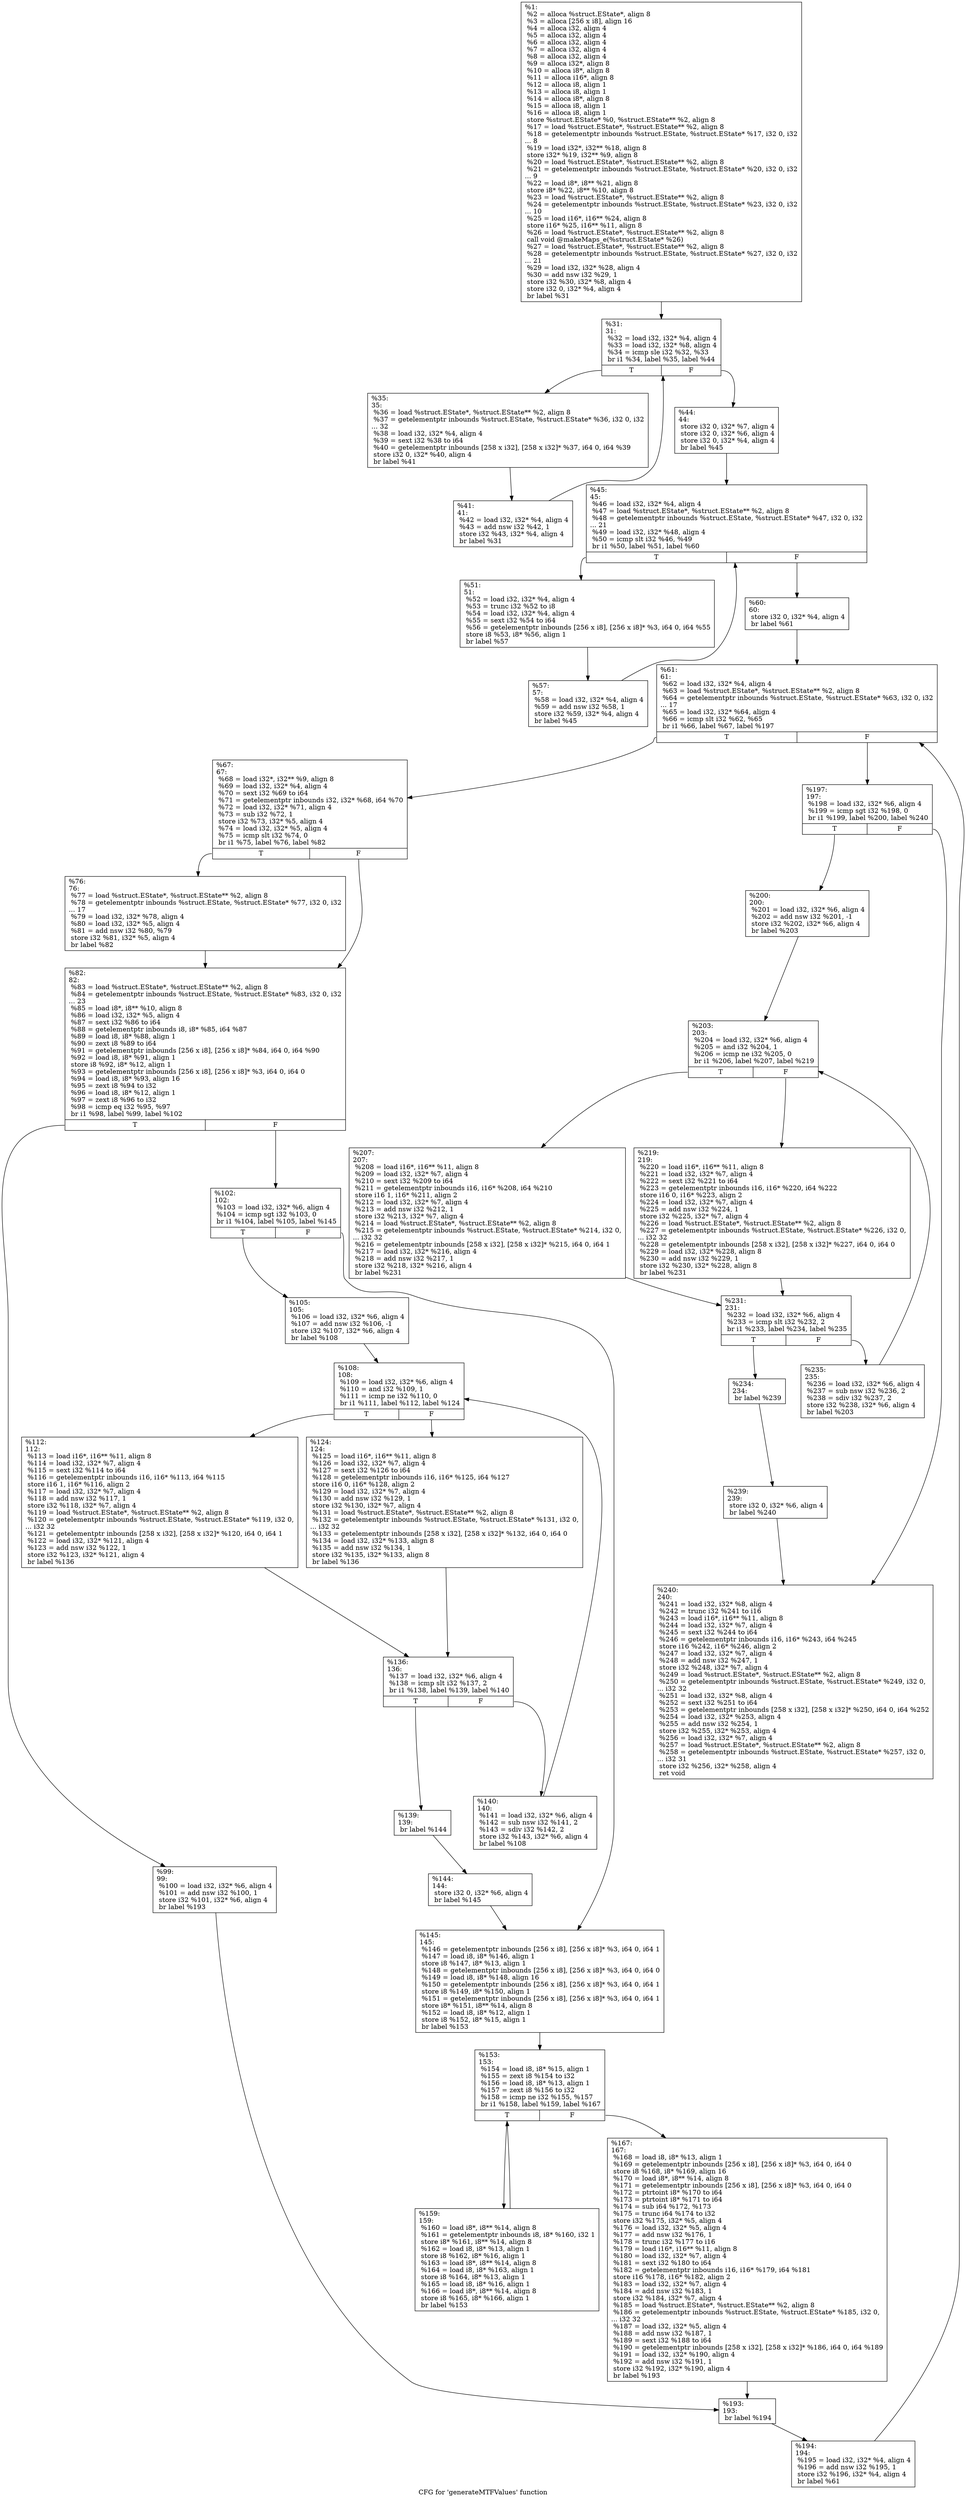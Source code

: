 digraph "CFG for 'generateMTFValues' function" {
	label="CFG for 'generateMTFValues' function";

	Node0xa9aa70 [shape=record,label="{%1:\l  %2 = alloca %struct.EState*, align 8\l  %3 = alloca [256 x i8], align 16\l  %4 = alloca i32, align 4\l  %5 = alloca i32, align 4\l  %6 = alloca i32, align 4\l  %7 = alloca i32, align 4\l  %8 = alloca i32, align 4\l  %9 = alloca i32*, align 8\l  %10 = alloca i8*, align 8\l  %11 = alloca i16*, align 8\l  %12 = alloca i8, align 1\l  %13 = alloca i8, align 1\l  %14 = alloca i8*, align 8\l  %15 = alloca i8, align 1\l  %16 = alloca i8, align 1\l  store %struct.EState* %0, %struct.EState** %2, align 8\l  %17 = load %struct.EState*, %struct.EState** %2, align 8\l  %18 = getelementptr inbounds %struct.EState, %struct.EState* %17, i32 0, i32\l... 8\l  %19 = load i32*, i32** %18, align 8\l  store i32* %19, i32** %9, align 8\l  %20 = load %struct.EState*, %struct.EState** %2, align 8\l  %21 = getelementptr inbounds %struct.EState, %struct.EState* %20, i32 0, i32\l... 9\l  %22 = load i8*, i8** %21, align 8\l  store i8* %22, i8** %10, align 8\l  %23 = load %struct.EState*, %struct.EState** %2, align 8\l  %24 = getelementptr inbounds %struct.EState, %struct.EState* %23, i32 0, i32\l... 10\l  %25 = load i16*, i16** %24, align 8\l  store i16* %25, i16** %11, align 8\l  %26 = load %struct.EState*, %struct.EState** %2, align 8\l  call void @makeMaps_e(%struct.EState* %26)\l  %27 = load %struct.EState*, %struct.EState** %2, align 8\l  %28 = getelementptr inbounds %struct.EState, %struct.EState* %27, i32 0, i32\l... 21\l  %29 = load i32, i32* %28, align 4\l  %30 = add nsw i32 %29, 1\l  store i32 %30, i32* %8, align 4\l  store i32 0, i32* %4, align 4\l  br label %31\l}"];
	Node0xa9aa70 -> Node0xa9bb10;
	Node0xa9bb10 [shape=record,label="{%31:\l31:                                               \l  %32 = load i32, i32* %4, align 4\l  %33 = load i32, i32* %8, align 4\l  %34 = icmp sle i32 %32, %33\l  br i1 %34, label %35, label %44\l|{<s0>T|<s1>F}}"];
	Node0xa9bb10:s0 -> Node0xa9bcf0;
	Node0xa9bb10:s1 -> Node0xa9bd40;
	Node0xa9bcf0 [shape=record,label="{%35:\l35:                                               \l  %36 = load %struct.EState*, %struct.EState** %2, align 8\l  %37 = getelementptr inbounds %struct.EState, %struct.EState* %36, i32 0, i32\l... 32\l  %38 = load i32, i32* %4, align 4\l  %39 = sext i32 %38 to i64\l  %40 = getelementptr inbounds [258 x i32], [258 x i32]* %37, i64 0, i64 %39\l  store i32 0, i32* %40, align 4\l  br label %41\l}"];
	Node0xa9bcf0 -> Node0xa9c140;
	Node0xa9c140 [shape=record,label="{%41:\l41:                                               \l  %42 = load i32, i32* %4, align 4\l  %43 = add nsw i32 %42, 1\l  store i32 %43, i32* %4, align 4\l  br label %31\l}"];
	Node0xa9c140 -> Node0xa9bb10;
	Node0xa9bd40 [shape=record,label="{%44:\l44:                                               \l  store i32 0, i32* %7, align 4\l  store i32 0, i32* %6, align 4\l  store i32 0, i32* %4, align 4\l  br label %45\l}"];
	Node0xa9bd40 -> Node0xa9c520;
	Node0xa9c520 [shape=record,label="{%45:\l45:                                               \l  %46 = load i32, i32* %4, align 4\l  %47 = load %struct.EState*, %struct.EState** %2, align 8\l  %48 = getelementptr inbounds %struct.EState, %struct.EState* %47, i32 0, i32\l... 21\l  %49 = load i32, i32* %48, align 4\l  %50 = icmp slt i32 %46, %49\l  br i1 %50, label %51, label %60\l|{<s0>T|<s1>F}}"];
	Node0xa9c520:s0 -> Node0xa9c800;
	Node0xa9c520:s1 -> Node0xa9c850;
	Node0xa9c800 [shape=record,label="{%51:\l51:                                               \l  %52 = load i32, i32* %4, align 4\l  %53 = trunc i32 %52 to i8\l  %54 = load i32, i32* %4, align 4\l  %55 = sext i32 %54 to i64\l  %56 = getelementptr inbounds [256 x i8], [256 x i8]* %3, i64 0, i64 %55\l  store i8 %53, i8* %56, align 1\l  br label %57\l}"];
	Node0xa9c800 -> Node0xa9cbd0;
	Node0xa9cbd0 [shape=record,label="{%57:\l57:                                               \l  %58 = load i32, i32* %4, align 4\l  %59 = add nsw i32 %58, 1\l  store i32 %59, i32* %4, align 4\l  br label %45\l}"];
	Node0xa9cbd0 -> Node0xa9c520;
	Node0xa9c850 [shape=record,label="{%60:\l60:                                               \l  store i32 0, i32* %4, align 4\l  br label %61\l}"];
	Node0xa9c850 -> Node0xa9ceb0;
	Node0xa9ceb0 [shape=record,label="{%61:\l61:                                               \l  %62 = load i32, i32* %4, align 4\l  %63 = load %struct.EState*, %struct.EState** %2, align 8\l  %64 = getelementptr inbounds %struct.EState, %struct.EState* %63, i32 0, i32\l... 17\l  %65 = load i32, i32* %64, align 4\l  %66 = icmp slt i32 %62, %65\l  br i1 %66, label %67, label %197\l|{<s0>T|<s1>F}}"];
	Node0xa9ceb0:s0 -> Node0xa9d190;
	Node0xa9ceb0:s1 -> Node0xa9d1e0;
	Node0xa9d190 [shape=record,label="{%67:\l67:                                               \l  %68 = load i32*, i32** %9, align 8\l  %69 = load i32, i32* %4, align 4\l  %70 = sext i32 %69 to i64\l  %71 = getelementptr inbounds i32, i32* %68, i64 %70\l  %72 = load i32, i32* %71, align 4\l  %73 = sub i32 %72, 1\l  store i32 %73, i32* %5, align 4\l  %74 = load i32, i32* %5, align 4\l  %75 = icmp slt i32 %74, 0\l  br i1 %75, label %76, label %82\l|{<s0>T|<s1>F}}"];
	Node0xa9d190:s0 -> Node0xa9d680;
	Node0xa9d190:s1 -> Node0xa9d6d0;
	Node0xa9d680 [shape=record,label="{%76:\l76:                                               \l  %77 = load %struct.EState*, %struct.EState** %2, align 8\l  %78 = getelementptr inbounds %struct.EState, %struct.EState* %77, i32 0, i32\l... 17\l  %79 = load i32, i32* %78, align 4\l  %80 = load i32, i32* %5, align 4\l  %81 = add nsw i32 %80, %79\l  store i32 %81, i32* %5, align 4\l  br label %82\l}"];
	Node0xa9d680 -> Node0xa9d6d0;
	Node0xa9d6d0 [shape=record,label="{%82:\l82:                                               \l  %83 = load %struct.EState*, %struct.EState** %2, align 8\l  %84 = getelementptr inbounds %struct.EState, %struct.EState* %83, i32 0, i32\l... 23\l  %85 = load i8*, i8** %10, align 8\l  %86 = load i32, i32* %5, align 4\l  %87 = sext i32 %86 to i64\l  %88 = getelementptr inbounds i8, i8* %85, i64 %87\l  %89 = load i8, i8* %88, align 1\l  %90 = zext i8 %89 to i64\l  %91 = getelementptr inbounds [256 x i8], [256 x i8]* %84, i64 0, i64 %90\l  %92 = load i8, i8* %91, align 1\l  store i8 %92, i8* %12, align 1\l  %93 = getelementptr inbounds [256 x i8], [256 x i8]* %3, i64 0, i64 0\l  %94 = load i8, i8* %93, align 16\l  %95 = zext i8 %94 to i32\l  %96 = load i8, i8* %12, align 1\l  %97 = zext i8 %96 to i32\l  %98 = icmp eq i32 %95, %97\l  br i1 %98, label %99, label %102\l|{<s0>T|<s1>F}}"];
	Node0xa9d6d0:s0 -> Node0xa9e270;
	Node0xa9d6d0:s1 -> Node0xa9e2c0;
	Node0xa9e270 [shape=record,label="{%99:\l99:                                               \l  %100 = load i32, i32* %6, align 4\l  %101 = add nsw i32 %100, 1\l  store i32 %101, i32* %6, align 4\l  br label %193\l}"];
	Node0xa9e270 -> Node0xa9e4f0;
	Node0xa9e2c0 [shape=record,label="{%102:\l102:                                              \l  %103 = load i32, i32* %6, align 4\l  %104 = icmp sgt i32 %103, 0\l  br i1 %104, label %105, label %145\l|{<s0>T|<s1>F}}"];
	Node0xa9e2c0:s0 -> Node0xa9e670;
	Node0xa9e2c0:s1 -> Node0xa9e6c0;
	Node0xa9e670 [shape=record,label="{%105:\l105:                                              \l  %106 = load i32, i32* %6, align 4\l  %107 = add nsw i32 %106, -1\l  store i32 %107, i32* %6, align 4\l  br label %108\l}"];
	Node0xa9e670 -> Node0xa9e930;
	Node0xa9e930 [shape=record,label="{%108:\l108:                                              \l  %109 = load i32, i32* %6, align 4\l  %110 = and i32 %109, 1\l  %111 = icmp ne i32 %110, 0\l  br i1 %111, label %112, label %124\l|{<s0>T|<s1>F}}"];
	Node0xa9e930:s0 -> Node0xa9eb20;
	Node0xa9e930:s1 -> Node0xa9eb70;
	Node0xa9eb20 [shape=record,label="{%112:\l112:                                              \l  %113 = load i16*, i16** %11, align 8\l  %114 = load i32, i32* %7, align 4\l  %115 = sext i32 %114 to i64\l  %116 = getelementptr inbounds i16, i16* %113, i64 %115\l  store i16 1, i16* %116, align 2\l  %117 = load i32, i32* %7, align 4\l  %118 = add nsw i32 %117, 1\l  store i32 %118, i32* %7, align 4\l  %119 = load %struct.EState*, %struct.EState** %2, align 8\l  %120 = getelementptr inbounds %struct.EState, %struct.EState* %119, i32 0,\l... i32 32\l  %121 = getelementptr inbounds [258 x i32], [258 x i32]* %120, i64 0, i64 1\l  %122 = load i32, i32* %121, align 4\l  %123 = add nsw i32 %122, 1\l  store i32 %123, i32* %121, align 4\l  br label %136\l}"];
	Node0xa9eb20 -> Node0xa9f320;
	Node0xa9eb70 [shape=record,label="{%124:\l124:                                              \l  %125 = load i16*, i16** %11, align 8\l  %126 = load i32, i32* %7, align 4\l  %127 = sext i32 %126 to i64\l  %128 = getelementptr inbounds i16, i16* %125, i64 %127\l  store i16 0, i16* %128, align 2\l  %129 = load i32, i32* %7, align 4\l  %130 = add nsw i32 %129, 1\l  store i32 %130, i32* %7, align 4\l  %131 = load %struct.EState*, %struct.EState** %2, align 8\l  %132 = getelementptr inbounds %struct.EState, %struct.EState* %131, i32 0,\l... i32 32\l  %133 = getelementptr inbounds [258 x i32], [258 x i32]* %132, i64 0, i64 0\l  %134 = load i32, i32* %133, align 8\l  %135 = add nsw i32 %134, 1\l  store i32 %135, i32* %133, align 8\l  br label %136\l}"];
	Node0xa9eb70 -> Node0xa9f320;
	Node0xa9f320 [shape=record,label="{%136:\l136:                                              \l  %137 = load i32, i32* %6, align 4\l  %138 = icmp slt i32 %137, 2\l  br i1 %138, label %139, label %140\l|{<s0>T|<s1>F}}"];
	Node0xa9f320:s0 -> Node0xaa0370;
	Node0xa9f320:s1 -> Node0xaa03c0;
	Node0xaa0370 [shape=record,label="{%139:\l139:                                              \l  br label %144\l}"];
	Node0xaa0370 -> Node0xaa04a0;
	Node0xaa03c0 [shape=record,label="{%140:\l140:                                              \l  %141 = load i32, i32* %6, align 4\l  %142 = sub nsw i32 %141, 2\l  %143 = sdiv i32 %142, 2\l  store i32 %143, i32* %6, align 4\l  br label %108\l}"];
	Node0xaa03c0 -> Node0xa9e930;
	Node0xaa04a0 [shape=record,label="{%144:\l144:                                              \l  store i32 0, i32* %6, align 4\l  br label %145\l}"];
	Node0xaa04a0 -> Node0xa9e6c0;
	Node0xa9e6c0 [shape=record,label="{%145:\l145:                                              \l  %146 = getelementptr inbounds [256 x i8], [256 x i8]* %3, i64 0, i64 1\l  %147 = load i8, i8* %146, align 1\l  store i8 %147, i8* %13, align 1\l  %148 = getelementptr inbounds [256 x i8], [256 x i8]* %3, i64 0, i64 0\l  %149 = load i8, i8* %148, align 16\l  %150 = getelementptr inbounds [256 x i8], [256 x i8]* %3, i64 0, i64 1\l  store i8 %149, i8* %150, align 1\l  %151 = getelementptr inbounds [256 x i8], [256 x i8]* %3, i64 0, i64 1\l  store i8* %151, i8** %14, align 8\l  %152 = load i8, i8* %12, align 1\l  store i8 %152, i8* %15, align 1\l  br label %153\l}"];
	Node0xa9e6c0 -> Node0xaa0df0;
	Node0xaa0df0 [shape=record,label="{%153:\l153:                                              \l  %154 = load i8, i8* %15, align 1\l  %155 = zext i8 %154 to i32\l  %156 = load i8, i8* %13, align 1\l  %157 = zext i8 %156 to i32\l  %158 = icmp ne i32 %155, %157\l  br i1 %158, label %159, label %167\l|{<s0>T|<s1>F}}"];
	Node0xaa0df0:s0 -> Node0xaa1090;
	Node0xaa0df0:s1 -> Node0xaa10e0;
	Node0xaa1090 [shape=record,label="{%159:\l159:                                              \l  %160 = load i8*, i8** %14, align 8\l  %161 = getelementptr inbounds i8, i8* %160, i32 1\l  store i8* %161, i8** %14, align 8\l  %162 = load i8, i8* %13, align 1\l  store i8 %162, i8* %16, align 1\l  %163 = load i8*, i8** %14, align 8\l  %164 = load i8, i8* %163, align 1\l  store i8 %164, i8* %13, align 1\l  %165 = load i8, i8* %16, align 1\l  %166 = load i8*, i8** %14, align 8\l  store i8 %165, i8* %166, align 1\l  br label %153\l}"];
	Node0xaa1090 -> Node0xaa0df0;
	Node0xaa10e0 [shape=record,label="{%167:\l167:                                              \l  %168 = load i8, i8* %13, align 1\l  %169 = getelementptr inbounds [256 x i8], [256 x i8]* %3, i64 0, i64 0\l  store i8 %168, i8* %169, align 16\l  %170 = load i8*, i8** %14, align 8\l  %171 = getelementptr inbounds [256 x i8], [256 x i8]* %3, i64 0, i64 0\l  %172 = ptrtoint i8* %170 to i64\l  %173 = ptrtoint i8* %171 to i64\l  %174 = sub i64 %172, %173\l  %175 = trunc i64 %174 to i32\l  store i32 %175, i32* %5, align 4\l  %176 = load i32, i32* %5, align 4\l  %177 = add nsw i32 %176, 1\l  %178 = trunc i32 %177 to i16\l  %179 = load i16*, i16** %11, align 8\l  %180 = load i32, i32* %7, align 4\l  %181 = sext i32 %180 to i64\l  %182 = getelementptr inbounds i16, i16* %179, i64 %181\l  store i16 %178, i16* %182, align 2\l  %183 = load i32, i32* %7, align 4\l  %184 = add nsw i32 %183, 1\l  store i32 %184, i32* %7, align 4\l  %185 = load %struct.EState*, %struct.EState** %2, align 8\l  %186 = getelementptr inbounds %struct.EState, %struct.EState* %185, i32 0,\l... i32 32\l  %187 = load i32, i32* %5, align 4\l  %188 = add nsw i32 %187, 1\l  %189 = sext i32 %188 to i64\l  %190 = getelementptr inbounds [258 x i32], [258 x i32]* %186, i64 0, i64 %189\l  %191 = load i32, i32* %190, align 4\l  %192 = add nsw i32 %191, 1\l  store i32 %192, i32* %190, align 4\l  br label %193\l}"];
	Node0xaa10e0 -> Node0xa9e4f0;
	Node0xa9e4f0 [shape=record,label="{%193:\l193:                                              \l  br label %194\l}"];
	Node0xa9e4f0 -> Node0xaa2490;
	Node0xaa2490 [shape=record,label="{%194:\l194:                                              \l  %195 = load i32, i32* %4, align 4\l  %196 = add nsw i32 %195, 1\l  store i32 %196, i32* %4, align 4\l  br label %61\l}"];
	Node0xaa2490 -> Node0xa9ceb0;
	Node0xa9d1e0 [shape=record,label="{%197:\l197:                                              \l  %198 = load i32, i32* %6, align 4\l  %199 = icmp sgt i32 %198, 0\l  br i1 %199, label %200, label %240\l|{<s0>T|<s1>F}}"];
	Node0xa9d1e0:s0 -> Node0xaa27c0;
	Node0xa9d1e0:s1 -> Node0xaa2810;
	Node0xaa27c0 [shape=record,label="{%200:\l200:                                              \l  %201 = load i32, i32* %6, align 4\l  %202 = add nsw i32 %201, -1\l  store i32 %202, i32* %6, align 4\l  br label %203\l}"];
	Node0xaa27c0 -> Node0xaa2a40;
	Node0xaa2a40 [shape=record,label="{%203:\l203:                                              \l  %204 = load i32, i32* %6, align 4\l  %205 = and i32 %204, 1\l  %206 = icmp ne i32 %205, 0\l  br i1 %206, label %207, label %219\l|{<s0>T|<s1>F}}"];
	Node0xaa2a40:s0 -> Node0xaa2c30;
	Node0xaa2a40:s1 -> Node0xaa2c80;
	Node0xaa2c30 [shape=record,label="{%207:\l207:                                              \l  %208 = load i16*, i16** %11, align 8\l  %209 = load i32, i32* %7, align 4\l  %210 = sext i32 %209 to i64\l  %211 = getelementptr inbounds i16, i16* %208, i64 %210\l  store i16 1, i16* %211, align 2\l  %212 = load i32, i32* %7, align 4\l  %213 = add nsw i32 %212, 1\l  store i32 %213, i32* %7, align 4\l  %214 = load %struct.EState*, %struct.EState** %2, align 8\l  %215 = getelementptr inbounds %struct.EState, %struct.EState* %214, i32 0,\l... i32 32\l  %216 = getelementptr inbounds [258 x i32], [258 x i32]* %215, i64 0, i64 1\l  %217 = load i32, i32* %216, align 4\l  %218 = add nsw i32 %217, 1\l  store i32 %218, i32* %216, align 4\l  br label %231\l}"];
	Node0xaa2c30 -> Node0xaa33c0;
	Node0xaa2c80 [shape=record,label="{%219:\l219:                                              \l  %220 = load i16*, i16** %11, align 8\l  %221 = load i32, i32* %7, align 4\l  %222 = sext i32 %221 to i64\l  %223 = getelementptr inbounds i16, i16* %220, i64 %222\l  store i16 0, i16* %223, align 2\l  %224 = load i32, i32* %7, align 4\l  %225 = add nsw i32 %224, 1\l  store i32 %225, i32* %7, align 4\l  %226 = load %struct.EState*, %struct.EState** %2, align 8\l  %227 = getelementptr inbounds %struct.EState, %struct.EState* %226, i32 0,\l... i32 32\l  %228 = getelementptr inbounds [258 x i32], [258 x i32]* %227, i64 0, i64 0\l  %229 = load i32, i32* %228, align 8\l  %230 = add nsw i32 %229, 1\l  store i32 %230, i32* %228, align 8\l  br label %231\l}"];
	Node0xaa2c80 -> Node0xaa33c0;
	Node0xaa33c0 [shape=record,label="{%231:\l231:                                              \l  %232 = load i32, i32* %6, align 4\l  %233 = icmp slt i32 %232, 2\l  br i1 %233, label %234, label %235\l|{<s0>T|<s1>F}}"];
	Node0xaa33c0:s0 -> Node0xaa3c00;
	Node0xaa33c0:s1 -> Node0xaa3c50;
	Node0xaa3c00 [shape=record,label="{%234:\l234:                                              \l  br label %239\l}"];
	Node0xaa3c00 -> Node0xaa3d30;
	Node0xaa3c50 [shape=record,label="{%235:\l235:                                              \l  %236 = load i32, i32* %6, align 4\l  %237 = sub nsw i32 %236, 2\l  %238 = sdiv i32 %237, 2\l  store i32 %238, i32* %6, align 4\l  br label %203\l}"];
	Node0xaa3c50 -> Node0xaa2a40;
	Node0xaa3d30 [shape=record,label="{%239:\l239:                                              \l  store i32 0, i32* %6, align 4\l  br label %240\l}"];
	Node0xaa3d30 -> Node0xaa2810;
	Node0xaa2810 [shape=record,label="{%240:\l240:                                              \l  %241 = load i32, i32* %8, align 4\l  %242 = trunc i32 %241 to i16\l  %243 = load i16*, i16** %11, align 8\l  %244 = load i32, i32* %7, align 4\l  %245 = sext i32 %244 to i64\l  %246 = getelementptr inbounds i16, i16* %243, i64 %245\l  store i16 %242, i16* %246, align 2\l  %247 = load i32, i32* %7, align 4\l  %248 = add nsw i32 %247, 1\l  store i32 %248, i32* %7, align 4\l  %249 = load %struct.EState*, %struct.EState** %2, align 8\l  %250 = getelementptr inbounds %struct.EState, %struct.EState* %249, i32 0,\l... i32 32\l  %251 = load i32, i32* %8, align 4\l  %252 = sext i32 %251 to i64\l  %253 = getelementptr inbounds [258 x i32], [258 x i32]* %250, i64 0, i64 %252\l  %254 = load i32, i32* %253, align 4\l  %255 = add nsw i32 %254, 1\l  store i32 %255, i32* %253, align 4\l  %256 = load i32, i32* %7, align 4\l  %257 = load %struct.EState*, %struct.EState** %2, align 8\l  %258 = getelementptr inbounds %struct.EState, %struct.EState* %257, i32 0,\l... i32 31\l  store i32 %256, i32* %258, align 4\l  ret void\l}"];
}
